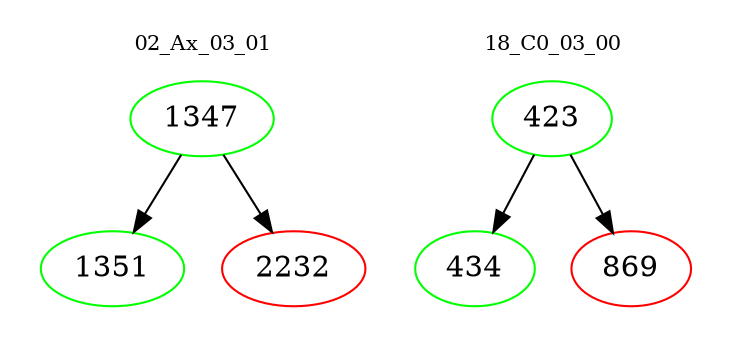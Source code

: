 digraph{
subgraph cluster_0 {
color = white
label = "02_Ax_03_01";
fontsize=10;
T0_1347 [label="1347", color="green"]
T0_1347 -> T0_1351 [color="black"]
T0_1351 [label="1351", color="green"]
T0_1347 -> T0_2232 [color="black"]
T0_2232 [label="2232", color="red"]
}
subgraph cluster_1 {
color = white
label = "18_C0_03_00";
fontsize=10;
T1_423 [label="423", color="green"]
T1_423 -> T1_434 [color="black"]
T1_434 [label="434", color="green"]
T1_423 -> T1_869 [color="black"]
T1_869 [label="869", color="red"]
}
}
